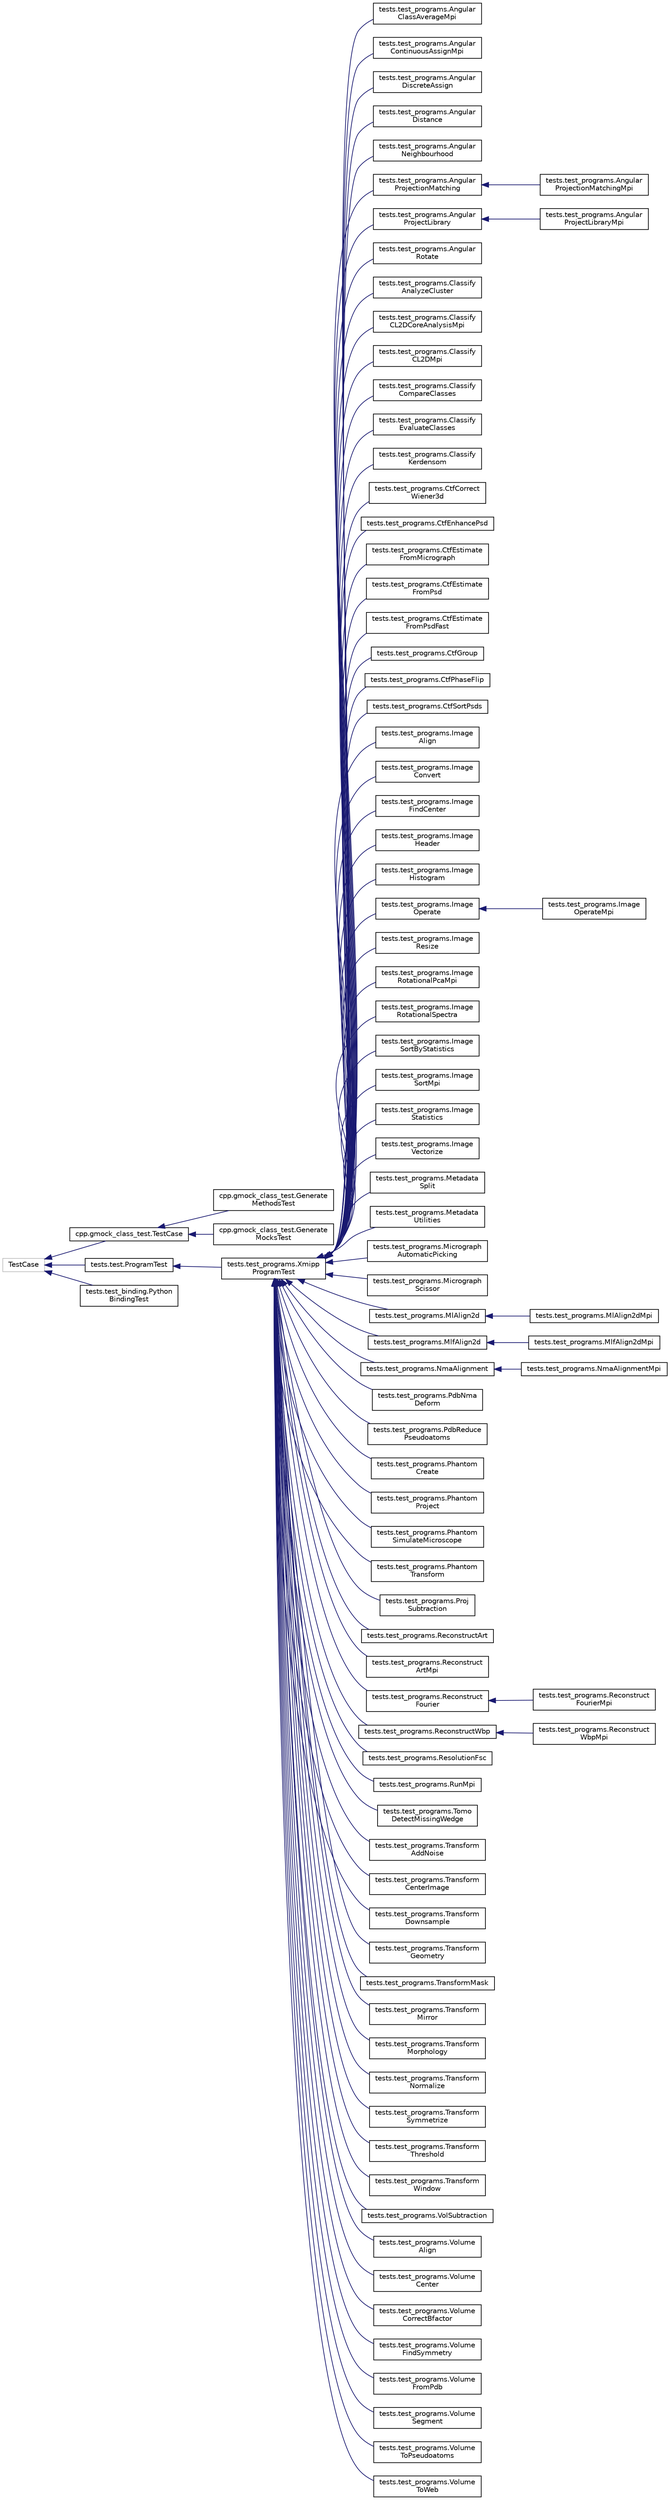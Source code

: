 digraph "Graphical Class Hierarchy"
{
  edge [fontname="Helvetica",fontsize="10",labelfontname="Helvetica",labelfontsize="10"];
  node [fontname="Helvetica",fontsize="10",shape=record];
  rankdir="LR";
  Node107 [label="TestCase",height=0.2,width=0.4,color="grey75", fillcolor="white", style="filled"];
  Node107 -> Node0 [dir="back",color="midnightblue",fontsize="10",style="solid",fontname="Helvetica"];
  Node0 [label="cpp.gmock_class_test.TestCase",height=0.2,width=0.4,color="black", fillcolor="white", style="filled",URL="$classcpp_1_1gmock__class__test_1_1TestCase.html"];
  Node0 -> Node1 [dir="back",color="midnightblue",fontsize="10",style="solid",fontname="Helvetica"];
  Node1 [label="cpp.gmock_class_test.Generate\lMethodsTest",height=0.2,width=0.4,color="black", fillcolor="white", style="filled",URL="$classcpp_1_1gmock__class__test_1_1GenerateMethodsTest.html"];
  Node0 -> Node2 [dir="back",color="midnightblue",fontsize="10",style="solid",fontname="Helvetica"];
  Node2 [label="cpp.gmock_class_test.Generate\lMocksTest",height=0.2,width=0.4,color="black", fillcolor="white", style="filled",URL="$classcpp_1_1gmock__class__test_1_1GenerateMocksTest.html"];
  Node107 -> Node111 [dir="back",color="midnightblue",fontsize="10",style="solid",fontname="Helvetica"];
  Node111 [label="tests.test.ProgramTest",height=0.2,width=0.4,color="black", fillcolor="white", style="filled",URL="$classtests_1_1test_1_1ProgramTest.html"];
  Node111 -> Node112 [dir="back",color="midnightblue",fontsize="10",style="solid",fontname="Helvetica"];
  Node112 [label="tests.test_programs.Xmipp\lProgramTest",height=0.2,width=0.4,color="black", fillcolor="white", style="filled",URL="$classtests_1_1test__programs_1_1XmippProgramTest.html"];
  Node112 -> Node113 [dir="back",color="midnightblue",fontsize="10",style="solid",fontname="Helvetica"];
  Node113 [label="tests.test_programs.Angular\lClassAverageMpi",height=0.2,width=0.4,color="black", fillcolor="white", style="filled",URL="$classtests_1_1test__programs_1_1AngularClassAverageMpi.html"];
  Node112 -> Node114 [dir="back",color="midnightblue",fontsize="10",style="solid",fontname="Helvetica"];
  Node114 [label="tests.test_programs.Angular\lContinuousAssignMpi",height=0.2,width=0.4,color="black", fillcolor="white", style="filled",URL="$classtests_1_1test__programs_1_1AngularContinuousAssignMpi.html"];
  Node112 -> Node115 [dir="back",color="midnightblue",fontsize="10",style="solid",fontname="Helvetica"];
  Node115 [label="tests.test_programs.Angular\lDiscreteAssign",height=0.2,width=0.4,color="black", fillcolor="white", style="filled",URL="$classtests_1_1test__programs_1_1AngularDiscreteAssign.html"];
  Node112 -> Node116 [dir="back",color="midnightblue",fontsize="10",style="solid",fontname="Helvetica"];
  Node116 [label="tests.test_programs.Angular\lDistance",height=0.2,width=0.4,color="black", fillcolor="white", style="filled",URL="$classtests_1_1test__programs_1_1AngularDistance.html"];
  Node112 -> Node117 [dir="back",color="midnightblue",fontsize="10",style="solid",fontname="Helvetica"];
  Node117 [label="tests.test_programs.Angular\lNeighbourhood",height=0.2,width=0.4,color="black", fillcolor="white", style="filled",URL="$classtests_1_1test__programs_1_1AngularNeighbourhood.html"];
  Node112 -> Node118 [dir="back",color="midnightblue",fontsize="10",style="solid",fontname="Helvetica"];
  Node118 [label="tests.test_programs.Angular\lProjectionMatching",height=0.2,width=0.4,color="black", fillcolor="white", style="filled",URL="$classtests_1_1test__programs_1_1AngularProjectionMatching.html"];
  Node118 -> Node119 [dir="back",color="midnightblue",fontsize="10",style="solid",fontname="Helvetica"];
  Node119 [label="tests.test_programs.Angular\lProjectionMatchingMpi",height=0.2,width=0.4,color="black", fillcolor="white", style="filled",URL="$classtests_1_1test__programs_1_1AngularProjectionMatchingMpi.html"];
  Node112 -> Node120 [dir="back",color="midnightblue",fontsize="10",style="solid",fontname="Helvetica"];
  Node120 [label="tests.test_programs.Angular\lProjectLibrary",height=0.2,width=0.4,color="black", fillcolor="white", style="filled",URL="$classtests_1_1test__programs_1_1AngularProjectLibrary.html"];
  Node120 -> Node121 [dir="back",color="midnightblue",fontsize="10",style="solid",fontname="Helvetica"];
  Node121 [label="tests.test_programs.Angular\lProjectLibraryMpi",height=0.2,width=0.4,color="black", fillcolor="white", style="filled",URL="$classtests_1_1test__programs_1_1AngularProjectLibraryMpi.html"];
  Node112 -> Node122 [dir="back",color="midnightblue",fontsize="10",style="solid",fontname="Helvetica"];
  Node122 [label="tests.test_programs.Angular\lRotate",height=0.2,width=0.4,color="black", fillcolor="white", style="filled",URL="$classtests_1_1test__programs_1_1AngularRotate.html"];
  Node112 -> Node123 [dir="back",color="midnightblue",fontsize="10",style="solid",fontname="Helvetica"];
  Node123 [label="tests.test_programs.Classify\lAnalyzeCluster",height=0.2,width=0.4,color="black", fillcolor="white", style="filled",URL="$classtests_1_1test__programs_1_1ClassifyAnalyzeCluster.html"];
  Node112 -> Node124 [dir="back",color="midnightblue",fontsize="10",style="solid",fontname="Helvetica"];
  Node124 [label="tests.test_programs.Classify\lCL2DCoreAnalysisMpi",height=0.2,width=0.4,color="black", fillcolor="white", style="filled",URL="$classtests_1_1test__programs_1_1ClassifyCL2DCoreAnalysisMpi.html"];
  Node112 -> Node125 [dir="back",color="midnightblue",fontsize="10",style="solid",fontname="Helvetica"];
  Node125 [label="tests.test_programs.Classify\lCL2DMpi",height=0.2,width=0.4,color="black", fillcolor="white", style="filled",URL="$classtests_1_1test__programs_1_1ClassifyCL2DMpi.html"];
  Node112 -> Node126 [dir="back",color="midnightblue",fontsize="10",style="solid",fontname="Helvetica"];
  Node126 [label="tests.test_programs.Classify\lCompareClasses",height=0.2,width=0.4,color="black", fillcolor="white", style="filled",URL="$classtests_1_1test__programs_1_1ClassifyCompareClasses.html"];
  Node112 -> Node127 [dir="back",color="midnightblue",fontsize="10",style="solid",fontname="Helvetica"];
  Node127 [label="tests.test_programs.Classify\lEvaluateClasses",height=0.2,width=0.4,color="black", fillcolor="white", style="filled",URL="$classtests_1_1test__programs_1_1ClassifyEvaluateClasses.html"];
  Node112 -> Node128 [dir="back",color="midnightblue",fontsize="10",style="solid",fontname="Helvetica"];
  Node128 [label="tests.test_programs.Classify\lKerdensom",height=0.2,width=0.4,color="black", fillcolor="white", style="filled",URL="$classtests_1_1test__programs_1_1ClassifyKerdensom.html"];
  Node112 -> Node129 [dir="back",color="midnightblue",fontsize="10",style="solid",fontname="Helvetica"];
  Node129 [label="tests.test_programs.CtfCorrect\lWiener3d",height=0.2,width=0.4,color="black", fillcolor="white", style="filled",URL="$classtests_1_1test__programs_1_1CtfCorrectWiener3d.html"];
  Node112 -> Node130 [dir="back",color="midnightblue",fontsize="10",style="solid",fontname="Helvetica"];
  Node130 [label="tests.test_programs.CtfEnhancePsd",height=0.2,width=0.4,color="black", fillcolor="white", style="filled",URL="$classtests_1_1test__programs_1_1CtfEnhancePsd.html"];
  Node112 -> Node131 [dir="back",color="midnightblue",fontsize="10",style="solid",fontname="Helvetica"];
  Node131 [label="tests.test_programs.CtfEstimate\lFromMicrograph",height=0.2,width=0.4,color="black", fillcolor="white", style="filled",URL="$classtests_1_1test__programs_1_1CtfEstimateFromMicrograph.html"];
  Node112 -> Node132 [dir="back",color="midnightblue",fontsize="10",style="solid",fontname="Helvetica"];
  Node132 [label="tests.test_programs.CtfEstimate\lFromPsd",height=0.2,width=0.4,color="black", fillcolor="white", style="filled",URL="$classtests_1_1test__programs_1_1CtfEstimateFromPsd.html"];
  Node112 -> Node133 [dir="back",color="midnightblue",fontsize="10",style="solid",fontname="Helvetica"];
  Node133 [label="tests.test_programs.CtfEstimate\lFromPsdFast",height=0.2,width=0.4,color="black", fillcolor="white", style="filled",URL="$classtests_1_1test__programs_1_1CtfEstimateFromPsdFast.html"];
  Node112 -> Node134 [dir="back",color="midnightblue",fontsize="10",style="solid",fontname="Helvetica"];
  Node134 [label="tests.test_programs.CtfGroup",height=0.2,width=0.4,color="black", fillcolor="white", style="filled",URL="$classtests_1_1test__programs_1_1CtfGroup.html"];
  Node112 -> Node135 [dir="back",color="midnightblue",fontsize="10",style="solid",fontname="Helvetica"];
  Node135 [label="tests.test_programs.CtfPhaseFlip",height=0.2,width=0.4,color="black", fillcolor="white", style="filled",URL="$classtests_1_1test__programs_1_1CtfPhaseFlip.html"];
  Node112 -> Node136 [dir="back",color="midnightblue",fontsize="10",style="solid",fontname="Helvetica"];
  Node136 [label="tests.test_programs.CtfSortPsds",height=0.2,width=0.4,color="black", fillcolor="white", style="filled",URL="$classtests_1_1test__programs_1_1CtfSortPsds.html"];
  Node112 -> Node137 [dir="back",color="midnightblue",fontsize="10",style="solid",fontname="Helvetica"];
  Node137 [label="tests.test_programs.Image\lAlign",height=0.2,width=0.4,color="black", fillcolor="white", style="filled",URL="$classtests_1_1test__programs_1_1ImageAlign.html"];
  Node112 -> Node138 [dir="back",color="midnightblue",fontsize="10",style="solid",fontname="Helvetica"];
  Node138 [label="tests.test_programs.Image\lConvert",height=0.2,width=0.4,color="black", fillcolor="white", style="filled",URL="$classtests_1_1test__programs_1_1ImageConvert.html"];
  Node112 -> Node139 [dir="back",color="midnightblue",fontsize="10",style="solid",fontname="Helvetica"];
  Node139 [label="tests.test_programs.Image\lFindCenter",height=0.2,width=0.4,color="black", fillcolor="white", style="filled",URL="$classtests_1_1test__programs_1_1ImageFindCenter.html"];
  Node112 -> Node140 [dir="back",color="midnightblue",fontsize="10",style="solid",fontname="Helvetica"];
  Node140 [label="tests.test_programs.Image\lHeader",height=0.2,width=0.4,color="black", fillcolor="white", style="filled",URL="$classtests_1_1test__programs_1_1ImageHeader.html"];
  Node112 -> Node141 [dir="back",color="midnightblue",fontsize="10",style="solid",fontname="Helvetica"];
  Node141 [label="tests.test_programs.Image\lHistogram",height=0.2,width=0.4,color="black", fillcolor="white", style="filled",URL="$classtests_1_1test__programs_1_1ImageHistogram.html"];
  Node112 -> Node142 [dir="back",color="midnightblue",fontsize="10",style="solid",fontname="Helvetica"];
  Node142 [label="tests.test_programs.Image\lOperate",height=0.2,width=0.4,color="black", fillcolor="white", style="filled",URL="$classtests_1_1test__programs_1_1ImageOperate.html"];
  Node142 -> Node143 [dir="back",color="midnightblue",fontsize="10",style="solid",fontname="Helvetica"];
  Node143 [label="tests.test_programs.Image\lOperateMpi",height=0.2,width=0.4,color="black", fillcolor="white", style="filled",URL="$classtests_1_1test__programs_1_1ImageOperateMpi.html"];
  Node112 -> Node144 [dir="back",color="midnightblue",fontsize="10",style="solid",fontname="Helvetica"];
  Node144 [label="tests.test_programs.Image\lResize",height=0.2,width=0.4,color="black", fillcolor="white", style="filled",URL="$classtests_1_1test__programs_1_1ImageResize.html"];
  Node112 -> Node145 [dir="back",color="midnightblue",fontsize="10",style="solid",fontname="Helvetica"];
  Node145 [label="tests.test_programs.Image\lRotationalPcaMpi",height=0.2,width=0.4,color="black", fillcolor="white", style="filled",URL="$classtests_1_1test__programs_1_1ImageRotationalPcaMpi.html"];
  Node112 -> Node146 [dir="back",color="midnightblue",fontsize="10",style="solid",fontname="Helvetica"];
  Node146 [label="tests.test_programs.Image\lRotationalSpectra",height=0.2,width=0.4,color="black", fillcolor="white", style="filled",URL="$classtests_1_1test__programs_1_1ImageRotationalSpectra.html"];
  Node112 -> Node147 [dir="back",color="midnightblue",fontsize="10",style="solid",fontname="Helvetica"];
  Node147 [label="tests.test_programs.Image\lSortByStatistics",height=0.2,width=0.4,color="black", fillcolor="white", style="filled",URL="$classtests_1_1test__programs_1_1ImageSortByStatistics.html"];
  Node112 -> Node148 [dir="back",color="midnightblue",fontsize="10",style="solid",fontname="Helvetica"];
  Node148 [label="tests.test_programs.Image\lSortMpi",height=0.2,width=0.4,color="black", fillcolor="white", style="filled",URL="$classtests_1_1test__programs_1_1ImageSortMpi.html"];
  Node112 -> Node149 [dir="back",color="midnightblue",fontsize="10",style="solid",fontname="Helvetica"];
  Node149 [label="tests.test_programs.Image\lStatistics",height=0.2,width=0.4,color="black", fillcolor="white", style="filled",URL="$classtests_1_1test__programs_1_1ImageStatistics.html"];
  Node112 -> Node150 [dir="back",color="midnightblue",fontsize="10",style="solid",fontname="Helvetica"];
  Node150 [label="tests.test_programs.Image\lVectorize",height=0.2,width=0.4,color="black", fillcolor="white", style="filled",URL="$classtests_1_1test__programs_1_1ImageVectorize.html"];
  Node112 -> Node151 [dir="back",color="midnightblue",fontsize="10",style="solid",fontname="Helvetica"];
  Node151 [label="tests.test_programs.Metadata\lSplit",height=0.2,width=0.4,color="black", fillcolor="white", style="filled",URL="$classtests_1_1test__programs_1_1MetadataSplit.html"];
  Node112 -> Node152 [dir="back",color="midnightblue",fontsize="10",style="solid",fontname="Helvetica"];
  Node152 [label="tests.test_programs.Metadata\lUtilities",height=0.2,width=0.4,color="black", fillcolor="white", style="filled",URL="$classtests_1_1test__programs_1_1MetadataUtilities.html"];
  Node112 -> Node153 [dir="back",color="midnightblue",fontsize="10",style="solid",fontname="Helvetica"];
  Node153 [label="tests.test_programs.Micrograph\lAutomaticPicking",height=0.2,width=0.4,color="black", fillcolor="white", style="filled",URL="$classtests_1_1test__programs_1_1MicrographAutomaticPicking.html"];
  Node112 -> Node154 [dir="back",color="midnightblue",fontsize="10",style="solid",fontname="Helvetica"];
  Node154 [label="tests.test_programs.Micrograph\lScissor",height=0.2,width=0.4,color="black", fillcolor="white", style="filled",URL="$classtests_1_1test__programs_1_1MicrographScissor.html"];
  Node112 -> Node155 [dir="back",color="midnightblue",fontsize="10",style="solid",fontname="Helvetica"];
  Node155 [label="tests.test_programs.MlAlign2d",height=0.2,width=0.4,color="black", fillcolor="white", style="filled",URL="$classtests_1_1test__programs_1_1MlAlign2d.html"];
  Node155 -> Node156 [dir="back",color="midnightblue",fontsize="10",style="solid",fontname="Helvetica"];
  Node156 [label="tests.test_programs.MlAlign2dMpi",height=0.2,width=0.4,color="black", fillcolor="white", style="filled",URL="$classtests_1_1test__programs_1_1MlAlign2dMpi.html"];
  Node112 -> Node157 [dir="back",color="midnightblue",fontsize="10",style="solid",fontname="Helvetica"];
  Node157 [label="tests.test_programs.MlfAlign2d",height=0.2,width=0.4,color="black", fillcolor="white", style="filled",URL="$classtests_1_1test__programs_1_1MlfAlign2d.html"];
  Node157 -> Node158 [dir="back",color="midnightblue",fontsize="10",style="solid",fontname="Helvetica"];
  Node158 [label="tests.test_programs.MlfAlign2dMpi",height=0.2,width=0.4,color="black", fillcolor="white", style="filled",URL="$classtests_1_1test__programs_1_1MlfAlign2dMpi.html"];
  Node112 -> Node159 [dir="back",color="midnightblue",fontsize="10",style="solid",fontname="Helvetica"];
  Node159 [label="tests.test_programs.NmaAlignment",height=0.2,width=0.4,color="black", fillcolor="white", style="filled",URL="$classtests_1_1test__programs_1_1NmaAlignment.html"];
  Node159 -> Node160 [dir="back",color="midnightblue",fontsize="10",style="solid",fontname="Helvetica"];
  Node160 [label="tests.test_programs.NmaAlignmentMpi",height=0.2,width=0.4,color="black", fillcolor="white", style="filled",URL="$classtests_1_1test__programs_1_1NmaAlignmentMpi.html"];
  Node112 -> Node161 [dir="back",color="midnightblue",fontsize="10",style="solid",fontname="Helvetica"];
  Node161 [label="tests.test_programs.PdbNma\lDeform",height=0.2,width=0.4,color="black", fillcolor="white", style="filled",URL="$classtests_1_1test__programs_1_1PdbNmaDeform.html"];
  Node112 -> Node162 [dir="back",color="midnightblue",fontsize="10",style="solid",fontname="Helvetica"];
  Node162 [label="tests.test_programs.PdbReduce\lPseudoatoms",height=0.2,width=0.4,color="black", fillcolor="white", style="filled",URL="$classtests_1_1test__programs_1_1PdbReducePseudoatoms.html"];
  Node112 -> Node163 [dir="back",color="midnightblue",fontsize="10",style="solid",fontname="Helvetica"];
  Node163 [label="tests.test_programs.Phantom\lCreate",height=0.2,width=0.4,color="black", fillcolor="white", style="filled",URL="$classtests_1_1test__programs_1_1PhantomCreate.html"];
  Node112 -> Node164 [dir="back",color="midnightblue",fontsize="10",style="solid",fontname="Helvetica"];
  Node164 [label="tests.test_programs.Phantom\lProject",height=0.2,width=0.4,color="black", fillcolor="white", style="filled",URL="$classtests_1_1test__programs_1_1PhantomProject.html"];
  Node112 -> Node165 [dir="back",color="midnightblue",fontsize="10",style="solid",fontname="Helvetica"];
  Node165 [label="tests.test_programs.Phantom\lSimulateMicroscope",height=0.2,width=0.4,color="black", fillcolor="white", style="filled",URL="$classtests_1_1test__programs_1_1PhantomSimulateMicroscope.html"];
  Node112 -> Node166 [dir="back",color="midnightblue",fontsize="10",style="solid",fontname="Helvetica"];
  Node166 [label="tests.test_programs.Phantom\lTransform",height=0.2,width=0.4,color="black", fillcolor="white", style="filled",URL="$classtests_1_1test__programs_1_1PhantomTransform.html"];
  Node112 -> Node167 [dir="back",color="midnightblue",fontsize="10",style="solid",fontname="Helvetica"];
  Node167 [label="tests.test_programs.Proj\lSubtraction",height=0.2,width=0.4,color="black", fillcolor="white", style="filled",URL="$classtests_1_1test__programs_1_1ProjSubtraction.html"];
  Node112 -> Node168 [dir="back",color="midnightblue",fontsize="10",style="solid",fontname="Helvetica"];
  Node168 [label="tests.test_programs.ReconstructArt",height=0.2,width=0.4,color="black", fillcolor="white", style="filled",URL="$classtests_1_1test__programs_1_1ReconstructArt.html"];
  Node112 -> Node169 [dir="back",color="midnightblue",fontsize="10",style="solid",fontname="Helvetica"];
  Node169 [label="tests.test_programs.Reconstruct\lArtMpi",height=0.2,width=0.4,color="black", fillcolor="white", style="filled",URL="$classtests_1_1test__programs_1_1ReconstructArtMpi.html"];
  Node112 -> Node170 [dir="back",color="midnightblue",fontsize="10",style="solid",fontname="Helvetica"];
  Node170 [label="tests.test_programs.Reconstruct\lFourier",height=0.2,width=0.4,color="black", fillcolor="white", style="filled",URL="$classtests_1_1test__programs_1_1ReconstructFourier.html"];
  Node170 -> Node171 [dir="back",color="midnightblue",fontsize="10",style="solid",fontname="Helvetica"];
  Node171 [label="tests.test_programs.Reconstruct\lFourierMpi",height=0.2,width=0.4,color="black", fillcolor="white", style="filled",URL="$classtests_1_1test__programs_1_1ReconstructFourierMpi.html"];
  Node112 -> Node172 [dir="back",color="midnightblue",fontsize="10",style="solid",fontname="Helvetica"];
  Node172 [label="tests.test_programs.ReconstructWbp",height=0.2,width=0.4,color="black", fillcolor="white", style="filled",URL="$classtests_1_1test__programs_1_1ReconstructWbp.html"];
  Node172 -> Node173 [dir="back",color="midnightblue",fontsize="10",style="solid",fontname="Helvetica"];
  Node173 [label="tests.test_programs.Reconstruct\lWbpMpi",height=0.2,width=0.4,color="black", fillcolor="white", style="filled",URL="$classtests_1_1test__programs_1_1ReconstructWbpMpi.html"];
  Node112 -> Node174 [dir="back",color="midnightblue",fontsize="10",style="solid",fontname="Helvetica"];
  Node174 [label="tests.test_programs.ResolutionFsc",height=0.2,width=0.4,color="black", fillcolor="white", style="filled",URL="$classtests_1_1test__programs_1_1ResolutionFsc.html"];
  Node112 -> Node175 [dir="back",color="midnightblue",fontsize="10",style="solid",fontname="Helvetica"];
  Node175 [label="tests.test_programs.RunMpi",height=0.2,width=0.4,color="black", fillcolor="white", style="filled",URL="$classtests_1_1test__programs_1_1RunMpi.html"];
  Node112 -> Node176 [dir="back",color="midnightblue",fontsize="10",style="solid",fontname="Helvetica"];
  Node176 [label="tests.test_programs.Tomo\lDetectMissingWedge",height=0.2,width=0.4,color="black", fillcolor="white", style="filled",URL="$classtests_1_1test__programs_1_1TomoDetectMissingWedge.html"];
  Node112 -> Node177 [dir="back",color="midnightblue",fontsize="10",style="solid",fontname="Helvetica"];
  Node177 [label="tests.test_programs.Transform\lAddNoise",height=0.2,width=0.4,color="black", fillcolor="white", style="filled",URL="$classtests_1_1test__programs_1_1TransformAddNoise.html"];
  Node112 -> Node178 [dir="back",color="midnightblue",fontsize="10",style="solid",fontname="Helvetica"];
  Node178 [label="tests.test_programs.Transform\lCenterImage",height=0.2,width=0.4,color="black", fillcolor="white", style="filled",URL="$classtests_1_1test__programs_1_1TransformCenterImage.html"];
  Node112 -> Node179 [dir="back",color="midnightblue",fontsize="10",style="solid",fontname="Helvetica"];
  Node179 [label="tests.test_programs.Transform\lDownsample",height=0.2,width=0.4,color="black", fillcolor="white", style="filled",URL="$classtests_1_1test__programs_1_1TransformDownsample.html"];
  Node112 -> Node180 [dir="back",color="midnightblue",fontsize="10",style="solid",fontname="Helvetica"];
  Node180 [label="tests.test_programs.Transform\lGeometry",height=0.2,width=0.4,color="black", fillcolor="white", style="filled",URL="$classtests_1_1test__programs_1_1TransformGeometry.html"];
  Node112 -> Node181 [dir="back",color="midnightblue",fontsize="10",style="solid",fontname="Helvetica"];
  Node181 [label="tests.test_programs.TransformMask",height=0.2,width=0.4,color="black", fillcolor="white", style="filled",URL="$classtests_1_1test__programs_1_1TransformMask.html"];
  Node112 -> Node182 [dir="back",color="midnightblue",fontsize="10",style="solid",fontname="Helvetica"];
  Node182 [label="tests.test_programs.Transform\lMirror",height=0.2,width=0.4,color="black", fillcolor="white", style="filled",URL="$classtests_1_1test__programs_1_1TransformMirror.html"];
  Node112 -> Node183 [dir="back",color="midnightblue",fontsize="10",style="solid",fontname="Helvetica"];
  Node183 [label="tests.test_programs.Transform\lMorphology",height=0.2,width=0.4,color="black", fillcolor="white", style="filled",URL="$classtests_1_1test__programs_1_1TransformMorphology.html"];
  Node112 -> Node184 [dir="back",color="midnightblue",fontsize="10",style="solid",fontname="Helvetica"];
  Node184 [label="tests.test_programs.Transform\lNormalize",height=0.2,width=0.4,color="black", fillcolor="white", style="filled",URL="$classtests_1_1test__programs_1_1TransformNormalize.html"];
  Node112 -> Node185 [dir="back",color="midnightblue",fontsize="10",style="solid",fontname="Helvetica"];
  Node185 [label="tests.test_programs.Transform\lSymmetrize",height=0.2,width=0.4,color="black", fillcolor="white", style="filled",URL="$classtests_1_1test__programs_1_1TransformSymmetrize.html"];
  Node112 -> Node186 [dir="back",color="midnightblue",fontsize="10",style="solid",fontname="Helvetica"];
  Node186 [label="tests.test_programs.Transform\lThreshold",height=0.2,width=0.4,color="black", fillcolor="white", style="filled",URL="$classtests_1_1test__programs_1_1TransformThreshold.html"];
  Node112 -> Node187 [dir="back",color="midnightblue",fontsize="10",style="solid",fontname="Helvetica"];
  Node187 [label="tests.test_programs.Transform\lWindow",height=0.2,width=0.4,color="black", fillcolor="white", style="filled",URL="$classtests_1_1test__programs_1_1TransformWindow.html"];
  Node112 -> Node188 [dir="back",color="midnightblue",fontsize="10",style="solid",fontname="Helvetica"];
  Node188 [label="tests.test_programs.VolSubtraction",height=0.2,width=0.4,color="black", fillcolor="white", style="filled",URL="$classtests_1_1test__programs_1_1VolSubtraction.html"];
  Node112 -> Node189 [dir="back",color="midnightblue",fontsize="10",style="solid",fontname="Helvetica"];
  Node189 [label="tests.test_programs.Volume\lAlign",height=0.2,width=0.4,color="black", fillcolor="white", style="filled",URL="$classtests_1_1test__programs_1_1VolumeAlign.html"];
  Node112 -> Node190 [dir="back",color="midnightblue",fontsize="10",style="solid",fontname="Helvetica"];
  Node190 [label="tests.test_programs.Volume\lCenter",height=0.2,width=0.4,color="black", fillcolor="white", style="filled",URL="$classtests_1_1test__programs_1_1VolumeCenter.html"];
  Node112 -> Node191 [dir="back",color="midnightblue",fontsize="10",style="solid",fontname="Helvetica"];
  Node191 [label="tests.test_programs.Volume\lCorrectBfactor",height=0.2,width=0.4,color="black", fillcolor="white", style="filled",URL="$classtests_1_1test__programs_1_1VolumeCorrectBfactor.html"];
  Node112 -> Node192 [dir="back",color="midnightblue",fontsize="10",style="solid",fontname="Helvetica"];
  Node192 [label="tests.test_programs.Volume\lFindSymmetry",height=0.2,width=0.4,color="black", fillcolor="white", style="filled",URL="$classtests_1_1test__programs_1_1VolumeFindSymmetry.html"];
  Node112 -> Node193 [dir="back",color="midnightblue",fontsize="10",style="solid",fontname="Helvetica"];
  Node193 [label="tests.test_programs.Volume\lFromPdb",height=0.2,width=0.4,color="black", fillcolor="white", style="filled",URL="$classtests_1_1test__programs_1_1VolumeFromPdb.html"];
  Node112 -> Node194 [dir="back",color="midnightblue",fontsize="10",style="solid",fontname="Helvetica"];
  Node194 [label="tests.test_programs.Volume\lSegment",height=0.2,width=0.4,color="black", fillcolor="white", style="filled",URL="$classtests_1_1test__programs_1_1VolumeSegment.html"];
  Node112 -> Node195 [dir="back",color="midnightblue",fontsize="10",style="solid",fontname="Helvetica"];
  Node195 [label="tests.test_programs.Volume\lToPseudoatoms",height=0.2,width=0.4,color="black", fillcolor="white", style="filled",URL="$classtests_1_1test__programs_1_1VolumeToPseudoatoms.html"];
  Node112 -> Node196 [dir="back",color="midnightblue",fontsize="10",style="solid",fontname="Helvetica"];
  Node196 [label="tests.test_programs.Volume\lToWeb",height=0.2,width=0.4,color="black", fillcolor="white", style="filled",URL="$classtests_1_1test__programs_1_1VolumeToWeb.html"];
  Node107 -> Node197 [dir="back",color="midnightblue",fontsize="10",style="solid",fontname="Helvetica"];
  Node197 [label="tests.test_binding.Python\lBindingTest",height=0.2,width=0.4,color="black", fillcolor="white", style="filled",URL="$classtests_1_1test__binding_1_1PythonBindingTest.html"];
}
